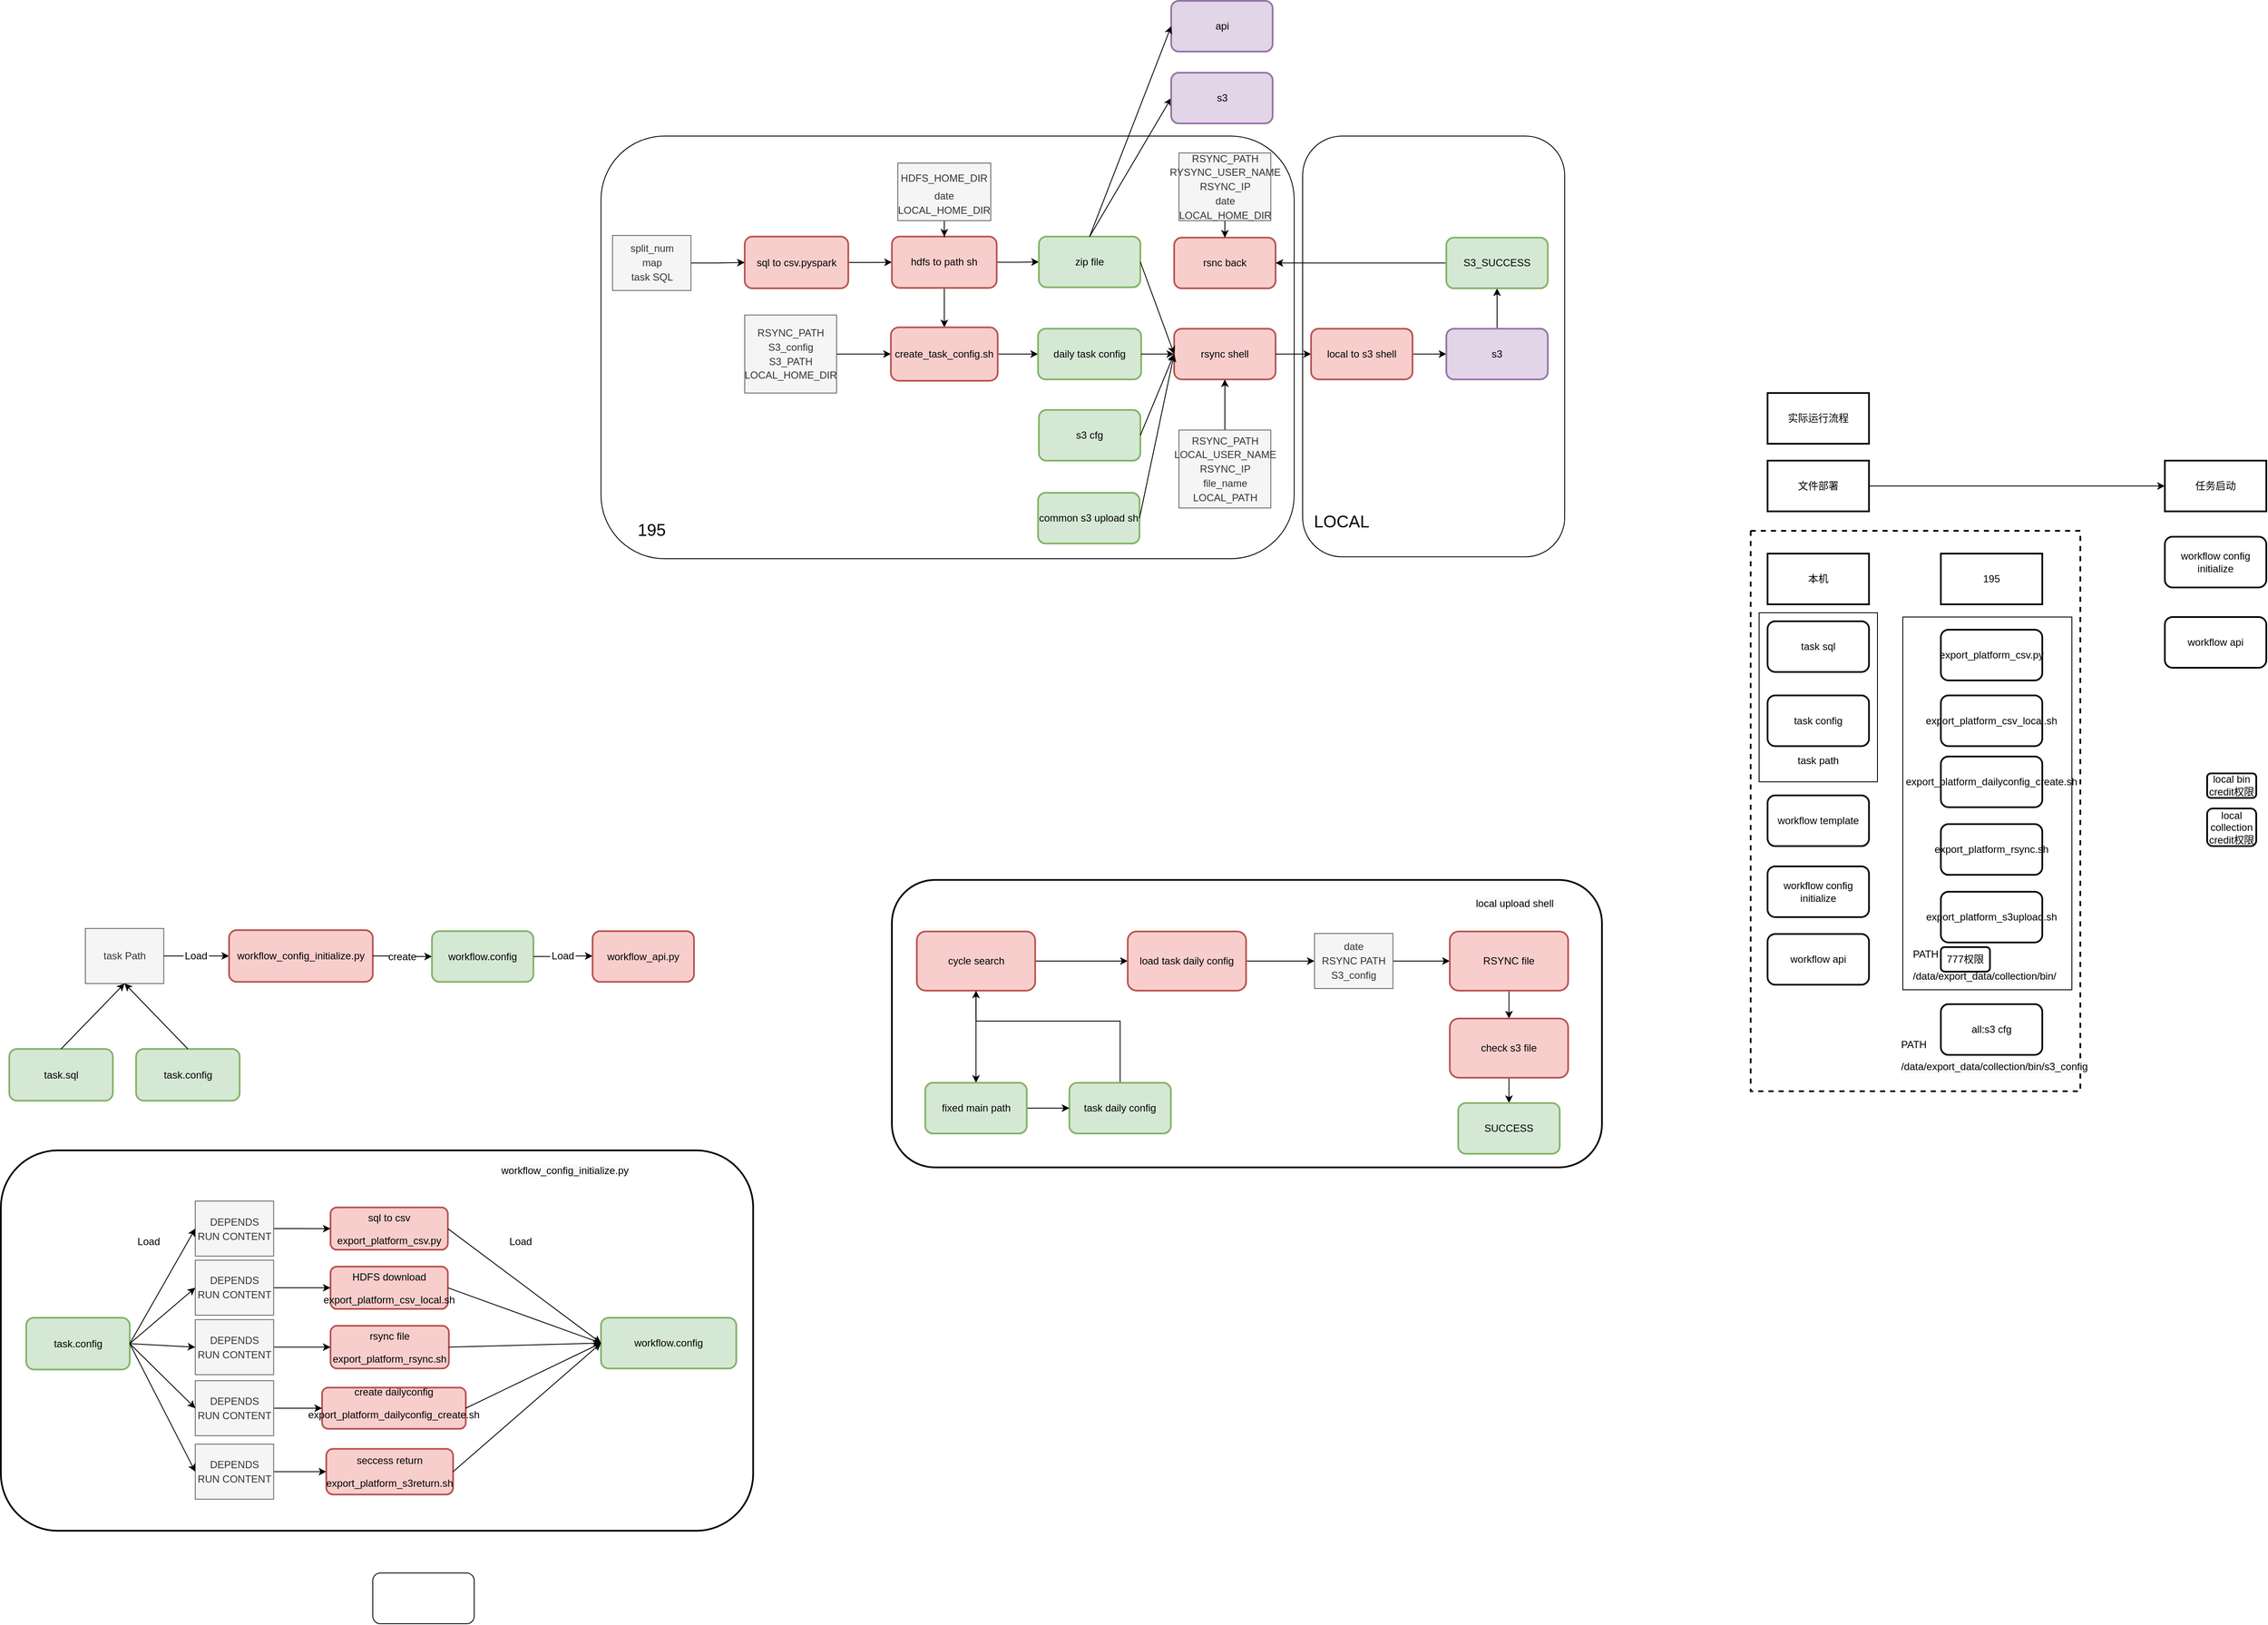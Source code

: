 <mxfile version="20.2.4" type="github">
  <diagram id="wn4Nq5fyxf2K7DAGSWEc" name="第 1 页">
    <mxGraphModel dx="-1247" dy="-471" grid="1" gridSize="10" guides="1" tooltips="1" connect="1" arrows="1" fold="1" page="1" pageScale="1" pageWidth="827" pageHeight="1169" math="0" shadow="0">
      <root>
        <mxCell id="0" />
        <mxCell id="1" parent="0" />
        <mxCell id="sEo11OKtQAu4mXGvlujK-124" value="" style="rounded=0;whiteSpace=wrap;html=1;strokeWidth=2;dashed=1;" vertex="1" parent="1">
          <mxGeometry x="5000" y="2886.96" width="390" height="663.04" as="geometry" />
        </mxCell>
        <mxCell id="sEo11OKtQAu4mXGvlujK-168" value="" style="rounded=0;whiteSpace=wrap;html=1;" vertex="1" parent="1">
          <mxGeometry x="5180" y="2988.96" width="200" height="441.04" as="geometry" />
        </mxCell>
        <mxCell id="sEo11OKtQAu4mXGvlujK-164" value="&lt;p data-pm-slice=&quot;1 1 []&quot;&gt;&lt;br&gt;&lt;/p&gt;" style="rounded=1;whiteSpace=wrap;html=1;strokeWidth=2;" vertex="1" parent="1">
          <mxGeometry x="3984.09" y="3300" width="840" height="340.18" as="geometry" />
        </mxCell>
        <mxCell id="sEo11OKtQAu4mXGvlujK-121" value="&lt;p data-pm-slice=&quot;1 1 []&quot;&gt;&lt;br&gt;&lt;/p&gt;" style="rounded=1;whiteSpace=wrap;html=1;strokeWidth=2;" vertex="1" parent="1">
          <mxGeometry x="2930" y="3620" width="890" height="450" as="geometry" />
        </mxCell>
        <mxCell id="sEo11OKtQAu4mXGvlujK-1" value="" style="rounded=1;whiteSpace=wrap;html=1;" vertex="1" parent="1">
          <mxGeometry x="4470" y="2420" width="310" height="497.75" as="geometry" />
        </mxCell>
        <mxCell id="sEo11OKtQAu4mXGvlujK-2" value="" style="rounded=1;whiteSpace=wrap;html=1;" vertex="1" parent="1">
          <mxGeometry x="3640" y="2420" width="820" height="500" as="geometry" />
        </mxCell>
        <mxCell id="sEo11OKtQAu4mXGvlujK-3" value="" style="edgeStyle=orthogonalEdgeStyle;rounded=0;orthogonalLoop=1;jettySize=auto;html=1;" edge="1" parent="1" source="sEo11OKtQAu4mXGvlujK-4" target="sEo11OKtQAu4mXGvlujK-12">
          <mxGeometry relative="1" as="geometry" />
        </mxCell>
        <mxCell id="sEo11OKtQAu4mXGvlujK-4" value="sql to csv.pyspark" style="rounded=1;whiteSpace=wrap;html=1;strokeWidth=2;fillColor=#f8cecc;strokeColor=#b85450;" vertex="1" parent="1">
          <mxGeometry x="3810" y="2538.88" width="122.5" height="61.25" as="geometry" />
        </mxCell>
        <mxCell id="sEo11OKtQAu4mXGvlujK-5" value="s3 cfg" style="rounded=1;whiteSpace=wrap;html=1;strokeWidth=2;fillColor=#d5e8d4;strokeColor=#82b366;" vertex="1" parent="1">
          <mxGeometry x="4158" y="2744" width="120" height="60" as="geometry" />
        </mxCell>
        <mxCell id="sEo11OKtQAu4mXGvlujK-6" value="rsync shell" style="rounded=1;whiteSpace=wrap;html=1;strokeWidth=2;fillColor=#f8cecc;strokeColor=#b85450;" vertex="1" parent="1">
          <mxGeometry x="4318" y="2647.84" width="120" height="60" as="geometry" />
        </mxCell>
        <mxCell id="sEo11OKtQAu4mXGvlujK-7" value="" style="edgeStyle=orthogonalEdgeStyle;rounded=0;orthogonalLoop=1;jettySize=auto;html=1;" edge="1" parent="1" source="sEo11OKtQAu4mXGvlujK-8" target="sEo11OKtQAu4mXGvlujK-14">
          <mxGeometry relative="1" as="geometry" />
        </mxCell>
        <mxCell id="sEo11OKtQAu4mXGvlujK-8" value="local to s3 shell" style="rounded=1;whiteSpace=wrap;html=1;strokeWidth=2;fillColor=#f8cecc;strokeColor=#b85450;" vertex="1" parent="1">
          <mxGeometry x="4480" y="2647.84" width="120" height="60" as="geometry" />
        </mxCell>
        <mxCell id="sEo11OKtQAu4mXGvlujK-9" value="" style="endArrow=classic;html=1;rounded=0;entryX=0;entryY=0.5;entryDx=0;entryDy=0;exitX=1;exitY=0.5;exitDx=0;exitDy=0;" edge="1" parent="1" source="sEo11OKtQAu4mXGvlujK-6" target="sEo11OKtQAu4mXGvlujK-8">
          <mxGeometry width="50" height="50" relative="1" as="geometry">
            <mxPoint x="4448" y="2818" as="sourcePoint" />
            <mxPoint x="4579" y="2708" as="targetPoint" />
          </mxGeometry>
        </mxCell>
        <mxCell id="sEo11OKtQAu4mXGvlujK-10" value="" style="edgeStyle=orthogonalEdgeStyle;rounded=0;orthogonalLoop=1;jettySize=auto;html=1;" edge="1" parent="1" source="sEo11OKtQAu4mXGvlujK-12" target="sEo11OKtQAu4mXGvlujK-16">
          <mxGeometry relative="1" as="geometry" />
        </mxCell>
        <mxCell id="sEo11OKtQAu4mXGvlujK-11" style="edgeStyle=orthogonalEdgeStyle;rounded=0;orthogonalLoop=1;jettySize=auto;html=1;entryX=0;entryY=0.5;entryDx=0;entryDy=0;" edge="1" parent="1" source="sEo11OKtQAu4mXGvlujK-12" target="sEo11OKtQAu4mXGvlujK-19">
          <mxGeometry relative="1" as="geometry" />
        </mxCell>
        <mxCell id="sEo11OKtQAu4mXGvlujK-12" value="hdfs to path sh" style="rounded=1;whiteSpace=wrap;html=1;strokeWidth=2;fillColor=#f8cecc;strokeColor=#b85450;" vertex="1" parent="1">
          <mxGeometry x="3984.09" y="2538.88" width="123.97" height="60.72" as="geometry" />
        </mxCell>
        <mxCell id="sEo11OKtQAu4mXGvlujK-13" value="" style="edgeStyle=orthogonalEdgeStyle;rounded=0;orthogonalLoop=1;jettySize=auto;html=1;" edge="1" parent="1" source="sEo11OKtQAu4mXGvlujK-14" target="sEo11OKtQAu4mXGvlujK-30">
          <mxGeometry relative="1" as="geometry" />
        </mxCell>
        <mxCell id="sEo11OKtQAu4mXGvlujK-14" value="s3" style="rounded=1;whiteSpace=wrap;html=1;strokeWidth=2;fillColor=#e1d5e7;strokeColor=#9673a6;" vertex="1" parent="1">
          <mxGeometry x="4640" y="2647.84" width="120" height="60" as="geometry" />
        </mxCell>
        <mxCell id="sEo11OKtQAu4mXGvlujK-15" style="edgeStyle=orthogonalEdgeStyle;rounded=0;orthogonalLoop=1;jettySize=auto;html=1;exitX=1;exitY=0.5;exitDx=0;exitDy=0;entryX=0;entryY=0.5;entryDx=0;entryDy=0;" edge="1" parent="1" source="sEo11OKtQAu4mXGvlujK-16" target="sEo11OKtQAu4mXGvlujK-18">
          <mxGeometry relative="1" as="geometry" />
        </mxCell>
        <mxCell id="sEo11OKtQAu4mXGvlujK-16" value="create_task_config.sh" style="rounded=1;whiteSpace=wrap;html=1;strokeWidth=2;fillColor=#f8cecc;strokeColor=#b85450;" vertex="1" parent="1">
          <mxGeometry x="3982.88" y="2646.25" width="126.38" height="63.19" as="geometry" />
        </mxCell>
        <mxCell id="sEo11OKtQAu4mXGvlujK-17" value="common s3 upload sh" style="rounded=1;whiteSpace=wrap;html=1;strokeWidth=2;fillColor=#d5e8d4;strokeColor=#82b366;" vertex="1" parent="1">
          <mxGeometry x="4157" y="2842" width="120" height="60" as="geometry" />
        </mxCell>
        <mxCell id="sEo11OKtQAu4mXGvlujK-18" value="daily task config" style="rounded=1;whiteSpace=wrap;html=1;strokeWidth=2;fillColor=#d5e8d4;strokeColor=#82b366;" vertex="1" parent="1">
          <mxGeometry x="4157" y="2647.84" width="122" height="60" as="geometry" />
        </mxCell>
        <mxCell id="sEo11OKtQAu4mXGvlujK-19" value="zip file" style="rounded=1;whiteSpace=wrap;html=1;strokeWidth=2;fillColor=#d5e8d4;strokeColor=#82b366;" vertex="1" parent="1">
          <mxGeometry x="4158" y="2538.88" width="120" height="60" as="geometry" />
        </mxCell>
        <mxCell id="sEo11OKtQAu4mXGvlujK-20" value="api" style="rounded=1;whiteSpace=wrap;html=1;strokeWidth=2;fillColor=#e1d5e7;strokeColor=#9673a6;" vertex="1" parent="1">
          <mxGeometry x="4314.5" y="2260" width="120" height="60" as="geometry" />
        </mxCell>
        <mxCell id="sEo11OKtQAu4mXGvlujK-21" value="" style="endArrow=classic;html=1;rounded=0;entryX=0;entryY=0.5;entryDx=0;entryDy=0;exitX=0.5;exitY=0;exitDx=0;exitDy=0;" edge="1" parent="1" source="sEo11OKtQAu4mXGvlujK-19" target="sEo11OKtQAu4mXGvlujK-20">
          <mxGeometry width="50" height="50" relative="1" as="geometry">
            <mxPoint x="4214.5" y="2500" as="sourcePoint" />
            <mxPoint x="4264.5" y="2450" as="targetPoint" />
          </mxGeometry>
        </mxCell>
        <mxCell id="sEo11OKtQAu4mXGvlujK-22" value="" style="endArrow=classic;html=1;rounded=0;entryX=0;entryY=0.5;entryDx=0;entryDy=0;exitX=0.5;exitY=0;exitDx=0;exitDy=0;" edge="1" parent="1" source="sEo11OKtQAu4mXGvlujK-19" target="sEo11OKtQAu4mXGvlujK-24">
          <mxGeometry width="50" height="50" relative="1" as="geometry">
            <mxPoint x="4288" y="2578.88" as="sourcePoint" />
            <mxPoint x="4314.5" y="2445" as="targetPoint" />
          </mxGeometry>
        </mxCell>
        <mxCell id="sEo11OKtQAu4mXGvlujK-23" value="rsnc back" style="rounded=1;whiteSpace=wrap;html=1;strokeWidth=2;fillColor=#f8cecc;strokeColor=#b85450;" vertex="1" parent="1">
          <mxGeometry x="4318" y="2540.13" width="120" height="60" as="geometry" />
        </mxCell>
        <mxCell id="sEo11OKtQAu4mXGvlujK-24" value="s3" style="rounded=1;whiteSpace=wrap;html=1;strokeWidth=2;fillColor=#e1d5e7;strokeColor=#9673a6;" vertex="1" parent="1">
          <mxGeometry x="4314.5" y="2345" width="120" height="60" as="geometry" />
        </mxCell>
        <mxCell id="sEo11OKtQAu4mXGvlujK-25" value="" style="endArrow=classic;html=1;rounded=0;entryX=0;entryY=0.5;entryDx=0;entryDy=0;exitX=1;exitY=0.5;exitDx=0;exitDy=0;" edge="1" parent="1" source="sEo11OKtQAu4mXGvlujK-19" target="sEo11OKtQAu4mXGvlujK-6">
          <mxGeometry width="50" height="50" relative="1" as="geometry">
            <mxPoint x="4449" y="2578.88" as="sourcePoint" />
            <mxPoint x="4579" y="2640" as="targetPoint" />
          </mxGeometry>
        </mxCell>
        <mxCell id="sEo11OKtQAu4mXGvlujK-26" value="" style="endArrow=classic;html=1;rounded=0;entryX=0;entryY=0.5;entryDx=0;entryDy=0;exitX=1;exitY=0.5;exitDx=0;exitDy=0;" edge="1" parent="1" source="sEo11OKtQAu4mXGvlujK-18" target="sEo11OKtQAu4mXGvlujK-6">
          <mxGeometry width="50" height="50" relative="1" as="geometry">
            <mxPoint x="4288" y="2578.88" as="sourcePoint" />
            <mxPoint x="4328" y="2687.84" as="targetPoint" />
          </mxGeometry>
        </mxCell>
        <mxCell id="sEo11OKtQAu4mXGvlujK-27" value="" style="endArrow=classic;html=1;rounded=0;entryX=0;entryY=0.5;entryDx=0;entryDy=0;exitX=1;exitY=0.5;exitDx=0;exitDy=0;" edge="1" parent="1" source="sEo11OKtQAu4mXGvlujK-5" target="sEo11OKtQAu4mXGvlujK-6">
          <mxGeometry width="50" height="50" relative="1" as="geometry">
            <mxPoint x="4298" y="2588.88" as="sourcePoint" />
            <mxPoint x="4338" y="2697.84" as="targetPoint" />
          </mxGeometry>
        </mxCell>
        <mxCell id="sEo11OKtQAu4mXGvlujK-28" value="" style="endArrow=classic;html=1;rounded=0;entryX=0;entryY=0.5;entryDx=0;entryDy=0;exitX=1;exitY=0.5;exitDx=0;exitDy=0;" edge="1" parent="1" source="sEo11OKtQAu4mXGvlujK-17" target="sEo11OKtQAu4mXGvlujK-6">
          <mxGeometry width="50" height="50" relative="1" as="geometry">
            <mxPoint x="4288" y="2784.0" as="sourcePoint" />
            <mxPoint x="4328" y="2687.84" as="targetPoint" />
          </mxGeometry>
        </mxCell>
        <mxCell id="sEo11OKtQAu4mXGvlujK-29" value="" style="edgeStyle=orthogonalEdgeStyle;rounded=0;orthogonalLoop=1;jettySize=auto;html=1;" edge="1" parent="1" source="sEo11OKtQAu4mXGvlujK-30" target="sEo11OKtQAu4mXGvlujK-23">
          <mxGeometry relative="1" as="geometry" />
        </mxCell>
        <mxCell id="sEo11OKtQAu4mXGvlujK-30" value="S3_SUCCESS" style="rounded=1;whiteSpace=wrap;html=1;strokeWidth=2;fillColor=#d5e8d4;strokeColor=#82b366;" vertex="1" parent="1">
          <mxGeometry x="4640" y="2540.13" width="120" height="60" as="geometry" />
        </mxCell>
        <mxCell id="sEo11OKtQAu4mXGvlujK-31" value="&lt;font style=&quot;font-size: 20px;&quot;&gt;195&lt;/font&gt;" style="text;html=1;strokeColor=none;fillColor=none;align=center;verticalAlign=middle;whiteSpace=wrap;rounded=0;" vertex="1" parent="1">
          <mxGeometry x="3670" y="2870" width="60" height="30" as="geometry" />
        </mxCell>
        <mxCell id="sEo11OKtQAu4mXGvlujK-32" value="&lt;font style=&quot;font-size: 20px;&quot;&gt;LOCAL&amp;nbsp;&lt;/font&gt;" style="text;html=1;strokeColor=none;fillColor=none;align=center;verticalAlign=middle;whiteSpace=wrap;rounded=0;" vertex="1" parent="1">
          <mxGeometry x="4489" y="2860" width="60" height="30" as="geometry" />
        </mxCell>
        <mxCell id="sEo11OKtQAu4mXGvlujK-33" value="" style="edgeStyle=orthogonalEdgeStyle;rounded=0;orthogonalLoop=1;jettySize=auto;html=1;fontSize=20;" edge="1" parent="1" source="sEo11OKtQAu4mXGvlujK-34" target="sEo11OKtQAu4mXGvlujK-4">
          <mxGeometry relative="1" as="geometry" />
        </mxCell>
        <mxCell id="sEo11OKtQAu4mXGvlujK-34" value="&lt;p style=&quot;line-height: 0.4;&quot; data-pm-slice=&quot;1 1 []&quot;&gt;&lt;br&gt;&lt;/p&gt;&lt;p style=&quot;line-height: 0.4;&quot; data-pm-slice=&quot;1 1 []&quot;&gt;split_num&lt;/p&gt;&lt;p style=&quot;line-height: 0.4;&quot; data-pm-slice=&quot;1 1 []&quot;&gt;map&lt;/p&gt;&lt;p style=&quot;line-height: 0.4;&quot; data-pm-slice=&quot;1 1 []&quot;&gt;task SQL&lt;/p&gt;&lt;p style=&quot;line-height: 0.4;&quot; data-pm-slice=&quot;1 1 []&quot;&gt;&lt;br&gt;&lt;/p&gt;" style="rounded=0;whiteSpace=wrap;html=1;fillColor=#f5f5f5;strokeColor=#666666;fontColor=#333333;" vertex="1" parent="1">
          <mxGeometry x="3653.64" y="2537.57" width="92.72" height="65.12" as="geometry" />
        </mxCell>
        <mxCell id="sEo11OKtQAu4mXGvlujK-35" style="edgeStyle=orthogonalEdgeStyle;rounded=0;orthogonalLoop=1;jettySize=auto;html=1;entryX=0;entryY=0.5;entryDx=0;entryDy=0;fontSize=20;" edge="1" parent="1" source="sEo11OKtQAu4mXGvlujK-36" target="sEo11OKtQAu4mXGvlujK-16">
          <mxGeometry relative="1" as="geometry" />
        </mxCell>
        <mxCell id="sEo11OKtQAu4mXGvlujK-36" value="&lt;p style=&quot;line-height: 0.4;&quot; data-pm-slice=&quot;1 1 []&quot;&gt;RSYNC_PATH&lt;/p&gt;&lt;p style=&quot;line-height: 0.4;&quot; data-pm-slice=&quot;1 1 []&quot;&gt;S3_config&lt;/p&gt;&lt;p style=&quot;line-height: 0.4;&quot; data-pm-slice=&quot;1 1 []&quot;&gt;S3_PATH&lt;/p&gt;&lt;p style=&quot;line-height: 0.4;&quot; data-pm-slice=&quot;1 1 []&quot;&gt;LOCAL_HOME_DIR&lt;/p&gt;" style="rounded=0;whiteSpace=wrap;html=1;fillColor=#f5f5f5;strokeColor=#666666;fontColor=#333333;" vertex="1" parent="1">
          <mxGeometry x="3810" y="2631.72" width="108.63" height="92.24" as="geometry" />
        </mxCell>
        <mxCell id="sEo11OKtQAu4mXGvlujK-37" value="" style="edgeStyle=orthogonalEdgeStyle;rounded=0;orthogonalLoop=1;jettySize=auto;html=1;fontSize=20;" edge="1" parent="1" source="sEo11OKtQAu4mXGvlujK-38" target="sEo11OKtQAu4mXGvlujK-12">
          <mxGeometry relative="1" as="geometry" />
        </mxCell>
        <mxCell id="sEo11OKtQAu4mXGvlujK-38" value="&lt;p data-pm-slice=&quot;1 1 []&quot;&gt;HDFS_HOME_DIR&lt;/p&gt;&lt;p style=&quot;line-height: 0.4;&quot; data-pm-slice=&quot;1 1 []&quot;&gt;date&lt;/p&gt;&lt;p style=&quot;line-height: 0.4;&quot; data-pm-slice=&quot;1 1 []&quot;&gt;LOCAL_HOME_DIR&lt;/p&gt;" style="rounded=0;whiteSpace=wrap;html=1;fillColor=#f5f5f5;strokeColor=#666666;fontColor=#333333;" vertex="1" parent="1">
          <mxGeometry x="3991.07" y="2452" width="110" height="68" as="geometry" />
        </mxCell>
        <mxCell id="sEo11OKtQAu4mXGvlujK-39" value="" style="edgeStyle=orthogonalEdgeStyle;rounded=0;orthogonalLoop=1;jettySize=auto;html=1;fontSize=20;" edge="1" parent="1" source="sEo11OKtQAu4mXGvlujK-40" target="sEo11OKtQAu4mXGvlujK-6">
          <mxGeometry relative="1" as="geometry" />
        </mxCell>
        <mxCell id="sEo11OKtQAu4mXGvlujK-40" value="&lt;p style=&quot;line-height: 0.4;&quot; data-pm-slice=&quot;1 1 []&quot;&gt;RSYNC_PATH&lt;/p&gt;&lt;p style=&quot;line-height: 0.4;&quot; data-pm-slice=&quot;1 1 []&quot;&gt;LOCAL_USER_NAME&lt;/p&gt;&lt;p style=&quot;line-height: 0.4;&quot; data-pm-slice=&quot;1 1 []&quot;&gt;RSYNC_IP&lt;/p&gt;&lt;p style=&quot;line-height: 0.4;&quot; data-pm-slice=&quot;1 1 []&quot;&gt;file_name&lt;/p&gt;&lt;p style=&quot;line-height: 0.4;&quot; data-pm-slice=&quot;1 1 []&quot;&gt;LOCAL_PATH&lt;/p&gt;" style="rounded=0;whiteSpace=wrap;html=1;fillColor=#f5f5f5;strokeColor=#666666;fontColor=#333333;" vertex="1" parent="1">
          <mxGeometry x="4323.68" y="2767.76" width="108.63" height="92.24" as="geometry" />
        </mxCell>
        <mxCell id="sEo11OKtQAu4mXGvlujK-41" value="" style="edgeStyle=orthogonalEdgeStyle;rounded=0;orthogonalLoop=1;jettySize=auto;html=1;fontSize=20;" edge="1" parent="1" source="sEo11OKtQAu4mXGvlujK-42" target="sEo11OKtQAu4mXGvlujK-23">
          <mxGeometry relative="1" as="geometry" />
        </mxCell>
        <mxCell id="sEo11OKtQAu4mXGvlujK-42" value="&lt;p style=&quot;line-height: 0.4;&quot; data-pm-slice=&quot;1 1 []&quot;&gt;RSYNC_PATH&lt;/p&gt;&lt;p style=&quot;line-height: 0.4;&quot; data-pm-slice=&quot;1 1 []&quot;&gt;RYSYNC_USER_NAME&lt;/p&gt;&lt;p style=&quot;line-height: 0.4;&quot; data-pm-slice=&quot;1 1 []&quot;&gt;RSYNC_IP&lt;/p&gt;&lt;p style=&quot;line-height: 0.4;&quot; data-pm-slice=&quot;1 1 []&quot;&gt;date&lt;/p&gt;&lt;p style=&quot;line-height: 0.4;&quot; data-pm-slice=&quot;1 1 []&quot;&gt;LOCAL_HOME_DIR&lt;/p&gt;" style="rounded=0;whiteSpace=wrap;html=1;fillColor=#f5f5f5;strokeColor=#666666;fontColor=#333333;" vertex="1" parent="1">
          <mxGeometry x="4323.68" y="2440" width="108.63" height="80" as="geometry" />
        </mxCell>
        <mxCell id="sEo11OKtQAu4mXGvlujK-51" value="" style="edgeStyle=orthogonalEdgeStyle;rounded=0;orthogonalLoop=1;jettySize=auto;html=1;startArrow=none;" edge="1" parent="1" source="sEo11OKtQAu4mXGvlujK-58" target="sEo11OKtQAu4mXGvlujK-50">
          <mxGeometry relative="1" as="geometry" />
        </mxCell>
        <mxCell id="sEo11OKtQAu4mXGvlujK-47" value="&lt;p style=&quot;line-height: 0.4;&quot; data-pm-slice=&quot;1 1 []&quot;&gt;task Path&lt;/p&gt;" style="rounded=0;whiteSpace=wrap;html=1;fillColor=#f5f5f5;strokeColor=#666666;fontColor=#333333;" vertex="1" parent="1">
          <mxGeometry x="3030.0" y="3357.45" width="92.72" height="65.12" as="geometry" />
        </mxCell>
        <mxCell id="sEo11OKtQAu4mXGvlujK-48" value="task.sql" style="rounded=1;whiteSpace=wrap;html=1;strokeWidth=2;fillColor=#d5e8d4;strokeColor=#82b366;" vertex="1" parent="1">
          <mxGeometry x="2940" y="3500" width="122.5" height="61.25" as="geometry" />
        </mxCell>
        <mxCell id="sEo11OKtQAu4mXGvlujK-49" value="task.config" style="rounded=1;whiteSpace=wrap;html=1;strokeWidth=2;fillColor=#d5e8d4;strokeColor=#82b366;" vertex="1" parent="1">
          <mxGeometry x="3090" y="3500" width="122.5" height="61.25" as="geometry" />
        </mxCell>
        <mxCell id="sEo11OKtQAu4mXGvlujK-53" value="" style="edgeStyle=orthogonalEdgeStyle;rounded=0;orthogonalLoop=1;jettySize=auto;html=1;startArrow=none;" edge="1" parent="1" source="sEo11OKtQAu4mXGvlujK-60" target="sEo11OKtQAu4mXGvlujK-52">
          <mxGeometry relative="1" as="geometry" />
        </mxCell>
        <mxCell id="sEo11OKtQAu4mXGvlujK-50" value="&lt;p data-pm-slice=&quot;1 1 []&quot;&gt;workflow_config_initialize.py&lt;/p&gt;" style="rounded=1;whiteSpace=wrap;html=1;strokeWidth=2;fillColor=#f8cecc;strokeColor=#b85450;" vertex="1" parent="1">
          <mxGeometry x="3200" y="3359.38" width="170" height="61.25" as="geometry" />
        </mxCell>
        <mxCell id="sEo11OKtQAu4mXGvlujK-55" value="" style="edgeStyle=orthogonalEdgeStyle;rounded=0;orthogonalLoop=1;jettySize=auto;html=1;startArrow=none;" edge="1" parent="1" source="sEo11OKtQAu4mXGvlujK-62" target="sEo11OKtQAu4mXGvlujK-54">
          <mxGeometry relative="1" as="geometry" />
        </mxCell>
        <mxCell id="sEo11OKtQAu4mXGvlujK-52" value="workflow.config" style="whiteSpace=wrap;html=1;fillColor=#d5e8d4;strokeColor=#82b366;rounded=1;strokeWidth=2;" vertex="1" parent="1">
          <mxGeometry x="3440" y="3360.625" width="120" height="60" as="geometry" />
        </mxCell>
        <mxCell id="sEo11OKtQAu4mXGvlujK-54" value="workflow_api.py" style="whiteSpace=wrap;html=1;fillColor=#f8cecc;strokeColor=#b85450;rounded=1;strokeWidth=2;" vertex="1" parent="1">
          <mxGeometry x="3630" y="3360.625" width="120" height="60" as="geometry" />
        </mxCell>
        <mxCell id="sEo11OKtQAu4mXGvlujK-58" value="Load" style="text;html=1;strokeColor=none;fillColor=none;align=center;verticalAlign=middle;whiteSpace=wrap;rounded=0;" vertex="1" parent="1">
          <mxGeometry x="3146.25" y="3380.01" width="30" height="20" as="geometry" />
        </mxCell>
        <mxCell id="sEo11OKtQAu4mXGvlujK-59" value="" style="edgeStyle=orthogonalEdgeStyle;rounded=0;orthogonalLoop=1;jettySize=auto;html=1;endArrow=none;" edge="1" parent="1" source="sEo11OKtQAu4mXGvlujK-47" target="sEo11OKtQAu4mXGvlujK-58">
          <mxGeometry relative="1" as="geometry">
            <mxPoint x="3122.72" y="3390.01" as="sourcePoint" />
            <mxPoint x="3200" y="3390.01" as="targetPoint" />
          </mxGeometry>
        </mxCell>
        <mxCell id="sEo11OKtQAu4mXGvlujK-60" value="create" style="text;html=1;strokeColor=none;fillColor=none;align=center;verticalAlign=middle;whiteSpace=wrap;rounded=0;" vertex="1" parent="1">
          <mxGeometry x="3390" y="3380.62" width="30" height="20" as="geometry" />
        </mxCell>
        <mxCell id="sEo11OKtQAu4mXGvlujK-61" value="" style="edgeStyle=orthogonalEdgeStyle;rounded=0;orthogonalLoop=1;jettySize=auto;html=1;endArrow=none;" edge="1" parent="1" source="sEo11OKtQAu4mXGvlujK-50" target="sEo11OKtQAu4mXGvlujK-60">
          <mxGeometry relative="1" as="geometry">
            <mxPoint x="3370" y="3390.1" as="sourcePoint" />
            <mxPoint x="3440" y="3390.6" as="targetPoint" />
          </mxGeometry>
        </mxCell>
        <mxCell id="sEo11OKtQAu4mXGvlujK-62" value="Load" style="text;html=1;strokeColor=none;fillColor=none;align=center;verticalAlign=middle;whiteSpace=wrap;rounded=0;" vertex="1" parent="1">
          <mxGeometry x="3580" y="3380.0" width="30" height="20" as="geometry" />
        </mxCell>
        <mxCell id="sEo11OKtQAu4mXGvlujK-63" value="" style="edgeStyle=orthogonalEdgeStyle;rounded=0;orthogonalLoop=1;jettySize=auto;html=1;endArrow=none;" edge="1" parent="1" source="sEo11OKtQAu4mXGvlujK-52" target="sEo11OKtQAu4mXGvlujK-62">
          <mxGeometry relative="1" as="geometry">
            <mxPoint x="3560" y="3390.625" as="sourcePoint" />
            <mxPoint x="3630" y="3390.625" as="targetPoint" />
          </mxGeometry>
        </mxCell>
        <mxCell id="sEo11OKtQAu4mXGvlujK-75" value="" style="rounded=1;whiteSpace=wrap;html=1;" vertex="1" parent="1">
          <mxGeometry x="3370" y="4120" width="120" height="60" as="geometry" />
        </mxCell>
        <mxCell id="sEo11OKtQAu4mXGvlujK-82" value="&lt;p data-pm-slice=&quot;1 1 []&quot;&gt;HDFS download&lt;/p&gt;&lt;p data-pm-slice=&quot;1 1 []&quot;&gt;export_platform_csv_local.sh&lt;/p&gt;" style="rounded=1;whiteSpace=wrap;html=1;strokeWidth=2;fillColor=#f8cecc;strokeColor=#b85450;" vertex="1" parent="1">
          <mxGeometry x="3320" y="3757.56" width="138.78" height="50" as="geometry" />
        </mxCell>
        <mxCell id="sEo11OKtQAu4mXGvlujK-83" value="create&amp;nbsp;&lt;span style=&quot;background-color: initial;&quot;&gt;dailyconfig&lt;/span&gt;&lt;br&gt;&lt;p data-pm-slice=&quot;1 1 []&quot;&gt;export_platform_dailyconfig_create.sh&lt;/p&gt;" style="rounded=1;whiteSpace=wrap;html=1;strokeWidth=2;fillColor=#f8cecc;strokeColor=#b85450;" vertex="1" parent="1">
          <mxGeometry x="3310" y="3900.63" width="170" height="48.75" as="geometry" />
        </mxCell>
        <mxCell id="sEo11OKtQAu4mXGvlujK-84" value="&lt;p data-pm-slice=&quot;1 1 []&quot;&gt;rsync file&lt;/p&gt;&lt;p data-pm-slice=&quot;1 1 []&quot;&gt;export_platform_rsync.sh&lt;/p&gt;" style="rounded=1;whiteSpace=wrap;html=1;strokeWidth=2;fillColor=#f8cecc;strokeColor=#b85450;" vertex="1" parent="1">
          <mxGeometry x="3320" y="3827.56" width="140" height="50.44" as="geometry" />
        </mxCell>
        <mxCell id="sEo11OKtQAu4mXGvlujK-85" value="&lt;p data-pm-slice=&quot;1 1 []&quot;&gt;seccess return&lt;/p&gt;&lt;p data-pm-slice=&quot;1 1 []&quot;&gt;export_platform_s3return.sh&lt;/p&gt;" style="rounded=1;whiteSpace=wrap;html=1;strokeWidth=2;fillColor=#f8cecc;strokeColor=#b85450;" vertex="1" parent="1">
          <mxGeometry x="3315" y="3973.1" width="150" height="54.04" as="geometry" />
        </mxCell>
        <mxCell id="sEo11OKtQAu4mXGvlujK-86" value="&lt;p data-pm-slice=&quot;1 1 []&quot;&gt;sql to csv&lt;/p&gt;&lt;p data-pm-slice=&quot;1 1 []&quot;&gt;export_platform_csv.py&lt;/p&gt;" style="rounded=1;whiteSpace=wrap;html=1;strokeWidth=2;fillColor=#f8cecc;strokeColor=#b85450;" vertex="1" parent="1">
          <mxGeometry x="3320" y="3687.56" width="138.78" height="50" as="geometry" />
        </mxCell>
        <mxCell id="sEo11OKtQAu4mXGvlujK-87" value="" style="endArrow=classic;html=1;rounded=0;entryX=0.5;entryY=1;entryDx=0;entryDy=0;exitX=0.5;exitY=0;exitDx=0;exitDy=0;" edge="1" parent="1" source="sEo11OKtQAu4mXGvlujK-48" target="sEo11OKtQAu4mXGvlujK-47">
          <mxGeometry width="50" height="50" relative="1" as="geometry">
            <mxPoint x="2980" y="3470" as="sourcePoint" />
            <mxPoint x="3030" y="3420" as="targetPoint" />
          </mxGeometry>
        </mxCell>
        <mxCell id="sEo11OKtQAu4mXGvlujK-88" value="" style="endArrow=classic;html=1;rounded=0;entryX=0.5;entryY=1;entryDx=0;entryDy=0;exitX=0.5;exitY=0;exitDx=0;exitDy=0;" edge="1" parent="1" source="sEo11OKtQAu4mXGvlujK-49" target="sEo11OKtQAu4mXGvlujK-47">
          <mxGeometry width="50" height="50" relative="1" as="geometry">
            <mxPoint x="2978.75" y="3517" as="sourcePoint" />
            <mxPoint x="3086.36" y="3432.57" as="targetPoint" />
          </mxGeometry>
        </mxCell>
        <mxCell id="sEo11OKtQAu4mXGvlujK-89" value="workflow.config" style="whiteSpace=wrap;html=1;fillColor=#d5e8d4;strokeColor=#82b366;rounded=1;strokeWidth=2;" vertex="1" parent="1">
          <mxGeometry x="3640" y="3818" width="160" height="60" as="geometry" />
        </mxCell>
        <mxCell id="sEo11OKtQAu4mXGvlujK-91" value="" style="edgeStyle=orthogonalEdgeStyle;rounded=0;orthogonalLoop=1;jettySize=auto;html=1;" edge="1" parent="1" source="sEo11OKtQAu4mXGvlujK-90" target="sEo11OKtQAu4mXGvlujK-86">
          <mxGeometry relative="1" as="geometry" />
        </mxCell>
        <mxCell id="sEo11OKtQAu4mXGvlujK-90" value="&lt;p style=&quot;line-height: 0.4;&quot; data-pm-slice=&quot;1 1 []&quot;&gt;DEPENDS&lt;/p&gt;&lt;p style=&quot;line-height: 0.4;&quot; data-pm-slice=&quot;1 1 []&quot;&gt;RUN CONTENT&lt;br&gt;&lt;/p&gt;" style="rounded=0;whiteSpace=wrap;html=1;fillColor=#f5f5f5;strokeColor=#666666;fontColor=#333333;" vertex="1" parent="1">
          <mxGeometry x="3160.0" y="3680.0" width="92.72" height="65.12" as="geometry" />
        </mxCell>
        <mxCell id="sEo11OKtQAu4mXGvlujK-94" value="" style="edgeStyle=orthogonalEdgeStyle;rounded=0;orthogonalLoop=1;jettySize=auto;html=1;" edge="1" parent="1" source="sEo11OKtQAu4mXGvlujK-92" target="sEo11OKtQAu4mXGvlujK-82">
          <mxGeometry relative="1" as="geometry" />
        </mxCell>
        <mxCell id="sEo11OKtQAu4mXGvlujK-92" value="&lt;p style=&quot;line-height: 0.4;&quot; data-pm-slice=&quot;1 1 []&quot;&gt;DEPENDS&lt;/p&gt;&lt;p style=&quot;line-height: 0.4;&quot; data-pm-slice=&quot;1 1 []&quot;&gt;RUN CONTENT&lt;br&gt;&lt;/p&gt;" style="rounded=0;whiteSpace=wrap;html=1;fillColor=#f5f5f5;strokeColor=#666666;fontColor=#333333;" vertex="1" parent="1">
          <mxGeometry x="3160.0" y="3749.88" width="92.72" height="65.12" as="geometry" />
        </mxCell>
        <mxCell id="sEo11OKtQAu4mXGvlujK-96" value="" style="edgeStyle=orthogonalEdgeStyle;rounded=0;orthogonalLoop=1;jettySize=auto;html=1;" edge="1" parent="1" source="sEo11OKtQAu4mXGvlujK-95" target="sEo11OKtQAu4mXGvlujK-84">
          <mxGeometry relative="1" as="geometry" />
        </mxCell>
        <mxCell id="sEo11OKtQAu4mXGvlujK-95" value="&lt;p style=&quot;line-height: 0.4;&quot; data-pm-slice=&quot;1 1 []&quot;&gt;DEPENDS&lt;/p&gt;&lt;p style=&quot;line-height: 0.4;&quot; data-pm-slice=&quot;1 1 []&quot;&gt;RUN CONTENT&lt;br&gt;&lt;/p&gt;" style="rounded=0;whiteSpace=wrap;html=1;fillColor=#f5f5f5;strokeColor=#666666;fontColor=#333333;" vertex="1" parent="1">
          <mxGeometry x="3160.0" y="3820.22" width="92.72" height="65.12" as="geometry" />
        </mxCell>
        <mxCell id="sEo11OKtQAu4mXGvlujK-100" value="" style="edgeStyle=orthogonalEdgeStyle;rounded=0;orthogonalLoop=1;jettySize=auto;html=1;" edge="1" parent="1" source="sEo11OKtQAu4mXGvlujK-97" target="sEo11OKtQAu4mXGvlujK-83">
          <mxGeometry relative="1" as="geometry" />
        </mxCell>
        <mxCell id="sEo11OKtQAu4mXGvlujK-97" value="&lt;p style=&quot;line-height: 0.4;&quot; data-pm-slice=&quot;1 1 []&quot;&gt;DEPENDS&lt;/p&gt;&lt;p style=&quot;line-height: 0.4;&quot; data-pm-slice=&quot;1 1 []&quot;&gt;RUN CONTENT&lt;br&gt;&lt;/p&gt;" style="rounded=0;whiteSpace=wrap;html=1;fillColor=#f5f5f5;strokeColor=#666666;fontColor=#333333;" vertex="1" parent="1">
          <mxGeometry x="3160.0" y="3892.44" width="92.72" height="65.12" as="geometry" />
        </mxCell>
        <mxCell id="sEo11OKtQAu4mXGvlujK-102" value="" style="edgeStyle=orthogonalEdgeStyle;rounded=0;orthogonalLoop=1;jettySize=auto;html=1;" edge="1" parent="1" source="sEo11OKtQAu4mXGvlujK-101" target="sEo11OKtQAu4mXGvlujK-85">
          <mxGeometry relative="1" as="geometry" />
        </mxCell>
        <mxCell id="sEo11OKtQAu4mXGvlujK-101" value="&lt;p style=&quot;line-height: 0.4;&quot; data-pm-slice=&quot;1 1 []&quot;&gt;DEPENDS&lt;/p&gt;&lt;p style=&quot;line-height: 0.4;&quot; data-pm-slice=&quot;1 1 []&quot;&gt;RUN CONTENT&lt;br&gt;&lt;/p&gt;" style="rounded=0;whiteSpace=wrap;html=1;fillColor=#f5f5f5;strokeColor=#666666;fontColor=#333333;" vertex="1" parent="1">
          <mxGeometry x="3160.0" y="3967.56" width="92.72" height="65.12" as="geometry" />
        </mxCell>
        <mxCell id="sEo11OKtQAu4mXGvlujK-104" value="task.config" style="rounded=1;whiteSpace=wrap;html=1;strokeWidth=2;fillColor=#d5e8d4;strokeColor=#82b366;" vertex="1" parent="1">
          <mxGeometry x="2960" y="3818" width="122.5" height="61.25" as="geometry" />
        </mxCell>
        <mxCell id="sEo11OKtQAu4mXGvlujK-105" value="" style="endArrow=classic;html=1;rounded=0;entryX=0;entryY=0.5;entryDx=0;entryDy=0;exitX=1;exitY=0.5;exitDx=0;exitDy=0;" edge="1" parent="1" source="sEo11OKtQAu4mXGvlujK-104" target="sEo11OKtQAu4mXGvlujK-90">
          <mxGeometry width="50" height="50" relative="1" as="geometry">
            <mxPoint x="3030" y="3807.56" as="sourcePoint" />
            <mxPoint x="3080" y="3757.56" as="targetPoint" />
          </mxGeometry>
        </mxCell>
        <mxCell id="sEo11OKtQAu4mXGvlujK-107" value="" style="endArrow=classic;html=1;rounded=0;entryX=0;entryY=0.5;entryDx=0;entryDy=0;exitX=1;exitY=0.5;exitDx=0;exitDy=0;" edge="1" parent="1" source="sEo11OKtQAu4mXGvlujK-104" target="sEo11OKtQAu4mXGvlujK-92">
          <mxGeometry width="50" height="50" relative="1" as="geometry">
            <mxPoint x="3092.5" y="3858.625" as="sourcePoint" />
            <mxPoint x="3170.0" y="3722.56" as="targetPoint" />
          </mxGeometry>
        </mxCell>
        <mxCell id="sEo11OKtQAu4mXGvlujK-108" value="" style="endArrow=classic;html=1;rounded=0;entryX=0;entryY=0.5;entryDx=0;entryDy=0;exitX=1;exitY=0.5;exitDx=0;exitDy=0;" edge="1" parent="1" source="sEo11OKtQAu4mXGvlujK-104" target="sEo11OKtQAu4mXGvlujK-95">
          <mxGeometry width="50" height="50" relative="1" as="geometry">
            <mxPoint x="3092.5" y="3858.625" as="sourcePoint" />
            <mxPoint x="3170.0" y="3792.44" as="targetPoint" />
          </mxGeometry>
        </mxCell>
        <mxCell id="sEo11OKtQAu4mXGvlujK-109" value="" style="endArrow=classic;html=1;rounded=0;entryX=0;entryY=0.5;entryDx=0;entryDy=0;exitX=1;exitY=0.5;exitDx=0;exitDy=0;" edge="1" parent="1" source="sEo11OKtQAu4mXGvlujK-104" target="sEo11OKtQAu4mXGvlujK-97">
          <mxGeometry width="50" height="50" relative="1" as="geometry">
            <mxPoint x="3092.5" y="3858.625" as="sourcePoint" />
            <mxPoint x="3170.0" y="3862.78" as="targetPoint" />
          </mxGeometry>
        </mxCell>
        <mxCell id="sEo11OKtQAu4mXGvlujK-110" value="" style="endArrow=classic;html=1;rounded=0;entryX=0;entryY=0.5;entryDx=0;entryDy=0;exitX=1;exitY=0.5;exitDx=0;exitDy=0;" edge="1" parent="1" source="sEo11OKtQAu4mXGvlujK-104" target="sEo11OKtQAu4mXGvlujK-101">
          <mxGeometry width="50" height="50" relative="1" as="geometry">
            <mxPoint x="3092.5" y="3858.625" as="sourcePoint" />
            <mxPoint x="3170.0" y="3935.0" as="targetPoint" />
          </mxGeometry>
        </mxCell>
        <mxCell id="sEo11OKtQAu4mXGvlujK-111" value="" style="endArrow=classic;html=1;rounded=0;entryX=0;entryY=0.5;entryDx=0;entryDy=0;exitX=1;exitY=0.5;exitDx=0;exitDy=0;" edge="1" parent="1" source="sEo11OKtQAu4mXGvlujK-86" target="sEo11OKtQAu4mXGvlujK-89">
          <mxGeometry width="50" height="50" relative="1" as="geometry">
            <mxPoint x="3092.5" y="3858.625" as="sourcePoint" />
            <mxPoint x="3170.0" y="4010.12" as="targetPoint" />
          </mxGeometry>
        </mxCell>
        <mxCell id="sEo11OKtQAu4mXGvlujK-112" value="" style="endArrow=classic;html=1;rounded=0;entryX=0;entryY=0.5;entryDx=0;entryDy=0;exitX=1;exitY=0.5;exitDx=0;exitDy=0;" edge="1" parent="1" source="sEo11OKtQAu4mXGvlujK-82" target="sEo11OKtQAu4mXGvlujK-89">
          <mxGeometry width="50" height="50" relative="1" as="geometry">
            <mxPoint x="3468.78" y="3722.56" as="sourcePoint" />
            <mxPoint x="3650" y="3858.005" as="targetPoint" />
          </mxGeometry>
        </mxCell>
        <mxCell id="sEo11OKtQAu4mXGvlujK-113" value="" style="endArrow=classic;html=1;rounded=0;entryX=0;entryY=0.5;entryDx=0;entryDy=0;exitX=1;exitY=0.5;exitDx=0;exitDy=0;" edge="1" parent="1" source="sEo11OKtQAu4mXGvlujK-84" target="sEo11OKtQAu4mXGvlujK-89">
          <mxGeometry width="50" height="50" relative="1" as="geometry">
            <mxPoint x="3468.78" y="3792.56" as="sourcePoint" />
            <mxPoint x="3650" y="3858.005" as="targetPoint" />
          </mxGeometry>
        </mxCell>
        <mxCell id="sEo11OKtQAu4mXGvlujK-114" value="" style="endArrow=classic;html=1;rounded=0;entryX=0;entryY=0.5;entryDx=0;entryDy=0;exitX=1;exitY=0.5;exitDx=0;exitDy=0;" edge="1" parent="1" source="sEo11OKtQAu4mXGvlujK-83" target="sEo11OKtQAu4mXGvlujK-89">
          <mxGeometry width="50" height="50" relative="1" as="geometry">
            <mxPoint x="3470" y="3862.78" as="sourcePoint" />
            <mxPoint x="3650" y="3858.005" as="targetPoint" />
          </mxGeometry>
        </mxCell>
        <mxCell id="sEo11OKtQAu4mXGvlujK-115" value="" style="endArrow=classic;html=1;rounded=0;entryX=0;entryY=0.5;entryDx=0;entryDy=0;exitX=1;exitY=0.5;exitDx=0;exitDy=0;" edge="1" parent="1" source="sEo11OKtQAu4mXGvlujK-85" target="sEo11OKtQAu4mXGvlujK-89">
          <mxGeometry width="50" height="50" relative="1" as="geometry">
            <mxPoint x="3490" y="3935.005" as="sourcePoint" />
            <mxPoint x="3650" y="3858.005" as="targetPoint" />
          </mxGeometry>
        </mxCell>
        <mxCell id="sEo11OKtQAu4mXGvlujK-119" value="Load" style="text;html=1;strokeColor=none;fillColor=none;align=center;verticalAlign=middle;whiteSpace=wrap;rounded=0;" vertex="1" parent="1">
          <mxGeometry x="3090" y="3717.56" width="30" height="20" as="geometry" />
        </mxCell>
        <mxCell id="sEo11OKtQAu4mXGvlujK-120" value="Load" style="text;html=1;strokeColor=none;fillColor=none;align=center;verticalAlign=middle;whiteSpace=wrap;rounded=0;" vertex="1" parent="1">
          <mxGeometry x="3530" y="3717.56" width="30" height="20" as="geometry" />
        </mxCell>
        <mxCell id="sEo11OKtQAu4mXGvlujK-122" value="&lt;meta charset=&quot;utf-8&quot;&gt;&lt;span style=&quot;color: rgb(0, 0, 0); font-family: Helvetica; font-size: 12px; font-style: normal; font-variant-ligatures: normal; font-variant-caps: normal; font-weight: 400; letter-spacing: normal; orphans: 2; text-align: center; text-indent: 0px; text-transform: none; widows: 2; word-spacing: 0px; -webkit-text-stroke-width: 0px; background-color: rgb(248, 249, 250); text-decoration-thickness: initial; text-decoration-style: initial; text-decoration-color: initial; float: none; display: inline !important;&quot;&gt;workflow_config_initialize.py&lt;/span&gt;" style="text;whiteSpace=wrap;html=1;" vertex="1" parent="1">
          <mxGeometry x="3520" y="3630" width="180" height="40" as="geometry" />
        </mxCell>
        <mxCell id="sEo11OKtQAu4mXGvlujK-150" value="" style="edgeStyle=orthogonalEdgeStyle;rounded=0;orthogonalLoop=1;jettySize=auto;html=1;" edge="1" parent="1" source="sEo11OKtQAu4mXGvlujK-123" target="sEo11OKtQAu4mXGvlujK-147">
          <mxGeometry relative="1" as="geometry" />
        </mxCell>
        <mxCell id="sEo11OKtQAu4mXGvlujK-159" style="edgeStyle=orthogonalEdgeStyle;rounded=0;orthogonalLoop=1;jettySize=auto;html=1;entryX=0;entryY=0.5;entryDx=0;entryDy=0;" edge="1" parent="1" source="sEo11OKtQAu4mXGvlujK-123" target="sEo11OKtQAu4mXGvlujK-153">
          <mxGeometry relative="1" as="geometry">
            <Array as="points">
              <mxPoint x="4084.09" y="3396" />
            </Array>
          </mxGeometry>
        </mxCell>
        <mxCell id="sEo11OKtQAu4mXGvlujK-123" value="cycle search" style="rounded=1;whiteSpace=wrap;html=1;strokeWidth=2;fillColor=#f8cecc;strokeColor=#b85450;" vertex="1" parent="1">
          <mxGeometry x="4013.59" y="3360.96" width="140" height="70" as="geometry" />
        </mxCell>
        <mxCell id="sEo11OKtQAu4mXGvlujK-125" value="" style="rounded=0;whiteSpace=wrap;html=1;" vertex="1" parent="1">
          <mxGeometry x="5010" y="2983.96" width="140" height="200" as="geometry" />
        </mxCell>
        <mxCell id="sEo11OKtQAu4mXGvlujK-126" value="实际运行流程" style="rounded=0;whiteSpace=wrap;html=1;strokeWidth=2;" vertex="1" parent="1">
          <mxGeometry x="5020" y="2723.96" width="120" height="60" as="geometry" />
        </mxCell>
        <mxCell id="sEo11OKtQAu4mXGvlujK-127" value="task sql" style="rounded=1;whiteSpace=wrap;html=1;strokeWidth=2;" vertex="1" parent="1">
          <mxGeometry x="5020" y="2993.96" width="120" height="60" as="geometry" />
        </mxCell>
        <mxCell id="sEo11OKtQAu4mXGvlujK-128" value="task config" style="rounded=1;whiteSpace=wrap;html=1;strokeWidth=2;" vertex="1" parent="1">
          <mxGeometry x="5020" y="3081.71" width="120" height="60" as="geometry" />
        </mxCell>
        <mxCell id="sEo11OKtQAu4mXGvlujK-129" value="本机" style="rounded=0;whiteSpace=wrap;html=1;strokeWidth=2;" vertex="1" parent="1">
          <mxGeometry x="5020" y="2913.96" width="120" height="60" as="geometry" />
        </mxCell>
        <mxCell id="sEo11OKtQAu4mXGvlujK-130" value="workflow config initialize" style="rounded=1;whiteSpace=wrap;html=1;strokeWidth=2;" vertex="1" parent="1">
          <mxGeometry x="5020" y="3283.96" width="120" height="60" as="geometry" />
        </mxCell>
        <mxCell id="sEo11OKtQAu4mXGvlujK-131" value="workflow api" style="rounded=1;whiteSpace=wrap;html=1;strokeWidth=2;" vertex="1" parent="1">
          <mxGeometry x="5020" y="3363.96" width="120" height="60" as="geometry" />
        </mxCell>
        <mxCell id="sEo11OKtQAu4mXGvlujK-132" value="195" style="rounded=0;whiteSpace=wrap;html=1;strokeWidth=2;" vertex="1" parent="1">
          <mxGeometry x="5225" y="2913.96" width="120" height="60" as="geometry" />
        </mxCell>
        <mxCell id="sEo11OKtQAu4mXGvlujK-133" value="export_platform_csv.py" style="rounded=1;whiteSpace=wrap;html=1;strokeWidth=2;" vertex="1" parent="1">
          <mxGeometry x="5225" y="3003.96" width="120" height="60" as="geometry" />
        </mxCell>
        <mxCell id="sEo11OKtQAu4mXGvlujK-134" value="export_platform_csv_local.sh" style="rounded=1;whiteSpace=wrap;html=1;strokeWidth=2;" vertex="1" parent="1">
          <mxGeometry x="5225" y="3081.71" width="120" height="60" as="geometry" />
        </mxCell>
        <mxCell id="sEo11OKtQAu4mXGvlujK-135" value="export_platform_dailyconfig_create.sh" style="rounded=1;whiteSpace=wrap;html=1;strokeWidth=2;" vertex="1" parent="1">
          <mxGeometry x="5225" y="3153.96" width="120" height="60" as="geometry" />
        </mxCell>
        <mxCell id="sEo11OKtQAu4mXGvlujK-136" value="export_platform_s3upload.sh" style="rounded=1;whiteSpace=wrap;html=1;strokeWidth=2;" vertex="1" parent="1">
          <mxGeometry x="5225" y="3313.96" width="120" height="60" as="geometry" />
        </mxCell>
        <mxCell id="sEo11OKtQAu4mXGvlujK-137" value="任务启动" style="rounded=0;whiteSpace=wrap;html=1;strokeWidth=2;" vertex="1" parent="1">
          <mxGeometry x="5490" y="2803.96" width="120" height="60" as="geometry" />
        </mxCell>
        <mxCell id="sEo11OKtQAu4mXGvlujK-138" value="workflow config initialize" style="rounded=1;whiteSpace=wrap;html=1;strokeWidth=2;" vertex="1" parent="1">
          <mxGeometry x="5490" y="2893.96" width="120" height="60" as="geometry" />
        </mxCell>
        <mxCell id="sEo11OKtQAu4mXGvlujK-139" style="edgeStyle=orthogonalEdgeStyle;rounded=0;orthogonalLoop=1;jettySize=auto;html=1;entryX=0;entryY=0.5;entryDx=0;entryDy=0;" edge="1" parent="1" source="sEo11OKtQAu4mXGvlujK-140" target="sEo11OKtQAu4mXGvlujK-137">
          <mxGeometry relative="1" as="geometry" />
        </mxCell>
        <mxCell id="sEo11OKtQAu4mXGvlujK-140" value="文件部署" style="rounded=0;whiteSpace=wrap;html=1;strokeWidth=2;" vertex="1" parent="1">
          <mxGeometry x="5020" y="2803.96" width="120" height="60" as="geometry" />
        </mxCell>
        <mxCell id="sEo11OKtQAu4mXGvlujK-141" value="workflow api" style="rounded=1;whiteSpace=wrap;html=1;strokeWidth=2;" vertex="1" parent="1">
          <mxGeometry x="5490" y="2988.96" width="120" height="60" as="geometry" />
        </mxCell>
        <mxCell id="sEo11OKtQAu4mXGvlujK-142" value="task path" style="text;html=1;strokeColor=none;fillColor=none;align=center;verticalAlign=middle;whiteSpace=wrap;rounded=0;" vertex="1" parent="1">
          <mxGeometry x="5050" y="3143.96" width="60" height="30" as="geometry" />
        </mxCell>
        <mxCell id="sEo11OKtQAu4mXGvlujK-143" value="all:s3 cfg" style="rounded=1;whiteSpace=wrap;html=1;strokeWidth=2;" vertex="1" parent="1">
          <mxGeometry x="5225" y="3447" width="120" height="60" as="geometry" />
        </mxCell>
        <mxCell id="sEo11OKtQAu4mXGvlujK-144" value="&lt;div style=&quot;&quot;&gt;&lt;span style=&quot;background-color: initial;&quot;&gt;PATH&lt;/span&gt;&lt;/div&gt;&lt;p style=&quot;color: rgb(0, 0, 0); font-family: Helvetica; font-size: 12px; font-style: normal; font-variant-ligatures: normal; font-variant-caps: normal; font-weight: 400; letter-spacing: normal; orphans: 2; text-align: center; text-indent: 0px; text-transform: none; widows: 2; word-spacing: 0px; -webkit-text-stroke-width: 0px; background-color: rgb(248, 249, 250); text-decoration-thickness: initial; text-decoration-style: initial; text-decoration-color: initial;&quot; data-pm-slice=&quot;1 1 []&quot;&gt;/data/export_data/collection/bin/&lt;/p&gt;" style="text;whiteSpace=wrap;html=1;" vertex="1" parent="1">
          <mxGeometry x="5190" y="3373.96" width="200" height="80" as="geometry" />
        </mxCell>
        <mxCell id="sEo11OKtQAu4mXGvlujK-145" value="777权限" style="rounded=1;whiteSpace=wrap;html=1;strokeWidth=2;" vertex="1" parent="1">
          <mxGeometry x="5225" y="3379.44" width="58.08" height="29.04" as="geometry" />
        </mxCell>
        <mxCell id="sEo11OKtQAu4mXGvlujK-152" style="edgeStyle=orthogonalEdgeStyle;rounded=0;orthogonalLoop=1;jettySize=auto;html=1;entryX=0.5;entryY=1;entryDx=0;entryDy=0;" edge="1" parent="1" source="sEo11OKtQAu4mXGvlujK-146" target="sEo11OKtQAu4mXGvlujK-123">
          <mxGeometry relative="1" as="geometry">
            <Array as="points">
              <mxPoint x="4254.09" y="3467" />
              <mxPoint x="4084.09" y="3467" />
            </Array>
          </mxGeometry>
        </mxCell>
        <mxCell id="sEo11OKtQAu4mXGvlujK-146" value="task daily config" style="whiteSpace=wrap;html=1;fillColor=#d5e8d4;strokeColor=#82b366;rounded=1;strokeWidth=2;" vertex="1" parent="1">
          <mxGeometry x="4194.09" y="3539.995" width="120" height="60" as="geometry" />
        </mxCell>
        <mxCell id="sEo11OKtQAu4mXGvlujK-151" value="" style="edgeStyle=orthogonalEdgeStyle;rounded=0;orthogonalLoop=1;jettySize=auto;html=1;" edge="1" parent="1" source="sEo11OKtQAu4mXGvlujK-147" target="sEo11OKtQAu4mXGvlujK-146">
          <mxGeometry relative="1" as="geometry" />
        </mxCell>
        <mxCell id="sEo11OKtQAu4mXGvlujK-147" value="fixed main path" style="whiteSpace=wrap;html=1;fillColor=#d5e8d4;strokeColor=#82b366;rounded=1;strokeWidth=2;" vertex="1" parent="1">
          <mxGeometry x="4023.59" y="3539.995" width="120" height="60" as="geometry" />
        </mxCell>
        <mxCell id="sEo11OKtQAu4mXGvlujK-156" value="" style="edgeStyle=orthogonalEdgeStyle;rounded=0;orthogonalLoop=1;jettySize=auto;html=1;" edge="1" parent="1" source="sEo11OKtQAu4mXGvlujK-153" target="sEo11OKtQAu4mXGvlujK-155">
          <mxGeometry relative="1" as="geometry" />
        </mxCell>
        <mxCell id="sEo11OKtQAu4mXGvlujK-153" value="load task daily config" style="rounded=1;whiteSpace=wrap;html=1;strokeWidth=2;fillColor=#f8cecc;strokeColor=#b85450;" vertex="1" parent="1">
          <mxGeometry x="4263.09" y="3360.96" width="140" height="70" as="geometry" />
        </mxCell>
        <mxCell id="sEo11OKtQAu4mXGvlujK-158" value="" style="edgeStyle=orthogonalEdgeStyle;rounded=0;orthogonalLoop=1;jettySize=auto;html=1;" edge="1" parent="1" source="sEo11OKtQAu4mXGvlujK-155" target="sEo11OKtQAu4mXGvlujK-157">
          <mxGeometry relative="1" as="geometry" />
        </mxCell>
        <mxCell id="sEo11OKtQAu4mXGvlujK-155" value="&lt;p style=&quot;line-height: 0.4;&quot; data-pm-slice=&quot;1 1 []&quot;&gt;date&lt;/p&gt;&lt;p style=&quot;line-height: 0.4;&quot; data-pm-slice=&quot;1 1 []&quot;&gt;RSYNC PATH&lt;/p&gt;&lt;p style=&quot;line-height: 0.4;&quot; data-pm-slice=&quot;1 1 []&quot;&gt;S3_config&lt;/p&gt;" style="rounded=0;whiteSpace=wrap;html=1;fillColor=#f5f5f5;strokeColor=#666666;fontColor=#333333;" vertex="1" parent="1">
          <mxGeometry x="4484.09" y="3363.4" width="92.72" height="65.12" as="geometry" />
        </mxCell>
        <mxCell id="sEo11OKtQAu4mXGvlujK-161" value="" style="edgeStyle=orthogonalEdgeStyle;rounded=0;orthogonalLoop=1;jettySize=auto;html=1;" edge="1" parent="1" source="sEo11OKtQAu4mXGvlujK-157" target="sEo11OKtQAu4mXGvlujK-160">
          <mxGeometry relative="1" as="geometry" />
        </mxCell>
        <mxCell id="sEo11OKtQAu4mXGvlujK-157" value="RSYNC file" style="rounded=1;whiteSpace=wrap;html=1;strokeWidth=2;fillColor=#f8cecc;strokeColor=#b85450;" vertex="1" parent="1">
          <mxGeometry x="4644.09" y="3360.96" width="140" height="70" as="geometry" />
        </mxCell>
        <mxCell id="sEo11OKtQAu4mXGvlujK-163" value="" style="edgeStyle=orthogonalEdgeStyle;rounded=0;orthogonalLoop=1;jettySize=auto;html=1;" edge="1" parent="1" source="sEo11OKtQAu4mXGvlujK-160" target="sEo11OKtQAu4mXGvlujK-162">
          <mxGeometry relative="1" as="geometry" />
        </mxCell>
        <mxCell id="sEo11OKtQAu4mXGvlujK-160" value="check s3 file" style="rounded=1;whiteSpace=wrap;html=1;strokeWidth=2;fillColor=#f8cecc;strokeColor=#b85450;" vertex="1" parent="1">
          <mxGeometry x="4644.09" y="3463.96" width="140" height="70" as="geometry" />
        </mxCell>
        <mxCell id="sEo11OKtQAu4mXGvlujK-162" value="SUCCESS" style="whiteSpace=wrap;html=1;fillColor=#d5e8d4;strokeColor=#82b366;rounded=1;strokeWidth=2;" vertex="1" parent="1">
          <mxGeometry x="4654.09" y="3563.955" width="120" height="60" as="geometry" />
        </mxCell>
        <mxCell id="sEo11OKtQAu4mXGvlujK-165" value="&lt;span style=&quot;color: rgb(0, 0, 0); font-family: Helvetica; font-size: 12px; font-style: normal; font-variant-ligatures: normal; font-variant-caps: normal; font-weight: 400; letter-spacing: normal; orphans: 2; text-align: center; text-indent: 0px; text-transform: none; widows: 2; word-spacing: 0px; -webkit-text-stroke-width: 0px; background-color: rgb(248, 249, 250); text-decoration-thickness: initial; text-decoration-style: initial; text-decoration-color: initial; float: none; display: inline !important;&quot;&gt;local upload shell&lt;/span&gt;" style="text;whiteSpace=wrap;html=1;" vertex="1" parent="1">
          <mxGeometry x="4673.09" y="3313.96" width="180" height="40" as="geometry" />
        </mxCell>
        <mxCell id="sEo11OKtQAu4mXGvlujK-166" value="export_platform_rsync.sh" style="rounded=1;whiteSpace=wrap;html=1;strokeWidth=2;" vertex="1" parent="1">
          <mxGeometry x="5225" y="3234" width="120" height="60" as="geometry" />
        </mxCell>
        <mxCell id="sEo11OKtQAu4mXGvlujK-167" value="workflow template" style="rounded=1;whiteSpace=wrap;html=1;strokeWidth=2;" vertex="1" parent="1">
          <mxGeometry x="5020" y="3200" width="120" height="60" as="geometry" />
        </mxCell>
        <mxCell id="sEo11OKtQAu4mXGvlujK-169" value="&lt;div style=&quot;&quot;&gt;&lt;span style=&quot;background-color: initial;&quot;&gt;PATH&lt;/span&gt;&lt;/div&gt;&lt;p style=&quot;color: rgb(0, 0, 0); font-family: Helvetica; font-size: 12px; font-style: normal; font-variant-ligatures: normal; font-variant-caps: normal; font-weight: 400; letter-spacing: normal; orphans: 2; text-align: center; text-indent: 0px; text-transform: none; widows: 2; word-spacing: 0px; -webkit-text-stroke-width: 0px; background-color: rgb(248, 249, 250); text-decoration-thickness: initial; text-decoration-style: initial; text-decoration-color: initial;&quot; data-pm-slice=&quot;1 1 []&quot;&gt;/data/export_data/collection/bin/s3_config&lt;/p&gt;" style="text;whiteSpace=wrap;html=1;" vertex="1" parent="1">
          <mxGeometry x="5176" y="3481.25" width="200" height="80" as="geometry" />
        </mxCell>
        <mxCell id="sEo11OKtQAu4mXGvlujK-171" value="local bin credit权限" style="rounded=1;whiteSpace=wrap;html=1;strokeWidth=2;" vertex="1" parent="1">
          <mxGeometry x="5540" y="3173.96" width="58.08" height="29.04" as="geometry" />
        </mxCell>
        <mxCell id="sEo11OKtQAu4mXGvlujK-172" value="local collection credit权限" style="rounded=1;whiteSpace=wrap;html=1;strokeWidth=2;" vertex="1" parent="1">
          <mxGeometry x="5540" y="3215.48" width="58.08" height="44.52" as="geometry" />
        </mxCell>
      </root>
    </mxGraphModel>
  </diagram>
</mxfile>
